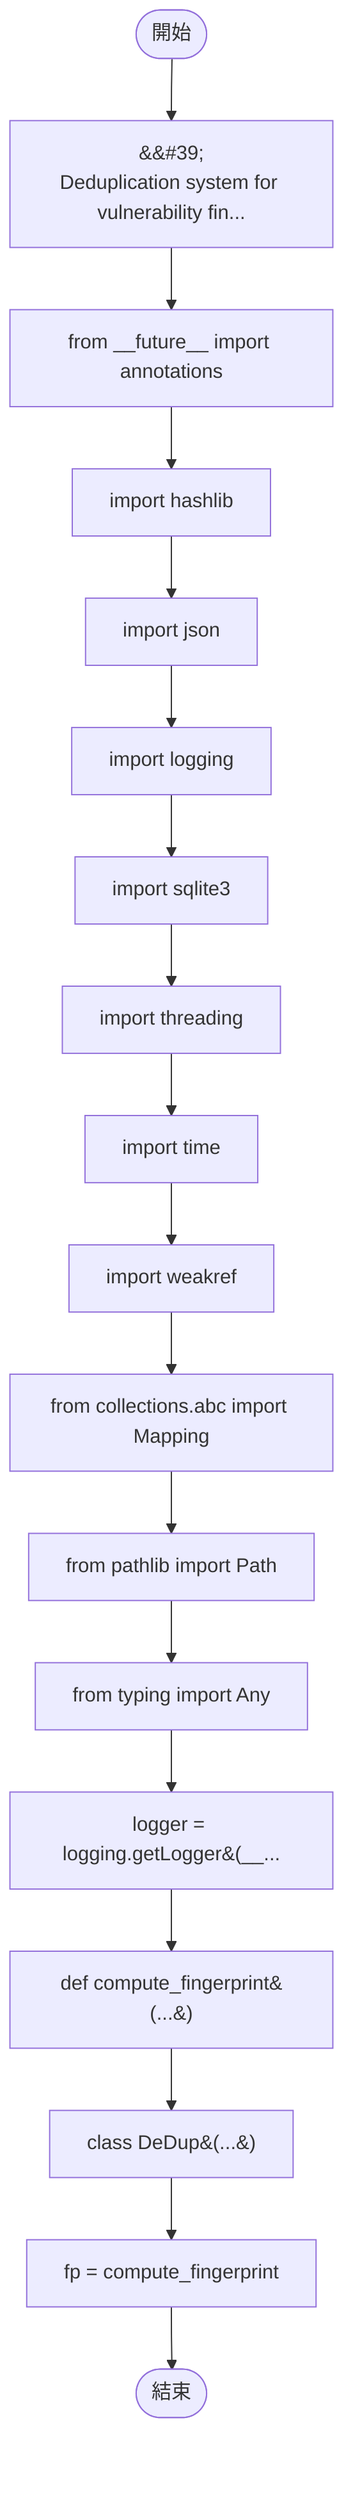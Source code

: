 flowchart TB
    n1([開始])
    n2([結束])
    n3[&amp;&#35;39;\nDeduplication system for vulnerability fin...]
    n4[from __future__ import annotations]
    n5[import hashlib]
    n6[import json]
    n7[import logging]
    n8[import sqlite3]
    n9[import threading]
    n10[import time]
    n11[import weakref]
    n12[from collections.abc import Mapping]
    n13[from pathlib import Path]
    n14[from typing import Any]
    n15[logger = logging.getLogger&#40;__...]
    n16[def compute_fingerprint&#40;...&#41;]
    n17[class DeDup&#40;...&#41;]
    n18[fp = compute_fingerprint]
    n1 --> n3
    n3 --> n4
    n4 --> n5
    n5 --> n6
    n6 --> n7
    n7 --> n8
    n8 --> n9
    n9 --> n10
    n10 --> n11
    n11 --> n12
    n12 --> n13
    n13 --> n14
    n14 --> n15
    n15 --> n16
    n16 --> n17
    n17 --> n18
    n18 --> n2